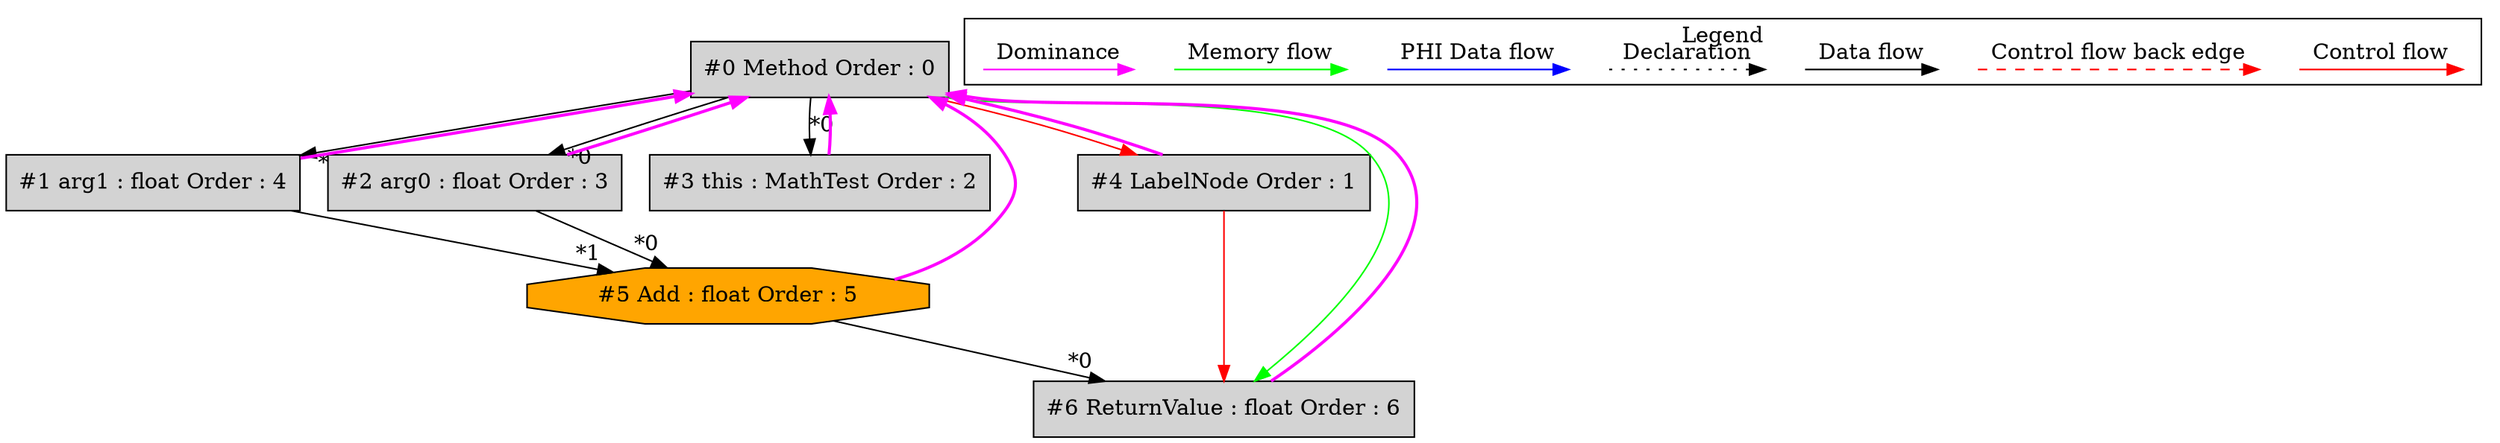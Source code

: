 digraph debugoutput {
 ordering="in";
 node0[label="#0 Method Order : 0",shape=box, fillcolor=lightgrey, style=filled];
 node1[label="#1 arg1 : float Order : 4",shape=box, fillcolor=lightgrey, style=filled];
 node1 -> node0[dir="forward" color="fuchsia" penwidth="2"];
 node0 -> node1[headlabel="*0", labeldistance=2];
 node2[label="#2 arg0 : float Order : 3",shape=box, fillcolor=lightgrey, style=filled];
 node2 -> node0[dir="forward" color="fuchsia" penwidth="2"];
 node0 -> node2[headlabel="*0", labeldistance=2];
 node3[label="#3 this : MathTest Order : 2",shape=box, fillcolor=lightgrey, style=filled];
 node3 -> node0[dir="forward" color="fuchsia" penwidth="2"];
 node0 -> node3[headlabel="*0", labeldistance=2];
 node4[label="#4 LabelNode Order : 1",shape=box, fillcolor=lightgrey, style=filled];
 node4 -> node0[dir="forward" color="fuchsia" penwidth="2"];
 node0 -> node4[labeldistance=2, color=red, fontcolor=red];
 node5[label="#5 Add : float Order : 5",shape=octagon, fillcolor=orange, style=filled];
 node5 -> node0[dir="forward" color="fuchsia" penwidth="2"];
 node2 -> node5[headlabel="*0", labeldistance=2];
 node1 -> node5[headlabel="*1", labeldistance=2];
 node6[label="#6 ReturnValue : float Order : 6",shape=box, fillcolor=lightgrey, style=filled];
 node6 -> node0[dir="forward" color="fuchsia" penwidth="2"];
 node5 -> node6[headlabel="*0", labeldistance=2];
 node4 -> node6[labeldistance=2, color=red, fontcolor=red];
 node0 -> node6[labeldistance=2, color=green, constraint=false];
 subgraph cluster_000 {
  label = "Legend";
  node [shape=point]
  {
   rank=same;
   c0 [style = invis];
   c1 [style = invis];
   c2 [style = invis];
   c3 [style = invis];
   d0 [style = invis];
   d1 [style = invis];
   d2 [style = invis];
   d3 [style = invis];
   d4 [style = invis];
   d5 [style = invis];
   d6 [style = invis];
   d7 [style = invis];
   d8 [style = invis];
   d9 [style = invis];
  }
  c0 -> c1 [label="Control flow", style=solid, color=red]
  c2 -> c3 [label="Control flow back edge", style=dashed, color=red]
  d0 -> d1 [label="Data flow"]
  d2 -> d3 [label="Declaration", style=dotted]
  d4 -> d5 [label="PHI Data flow", color=blue]
  d6 -> d7 [label="Memory flow", color=green]
  d8 -> d9 [label="Dominance", color=fuchsia, style=solid]
 }

}
